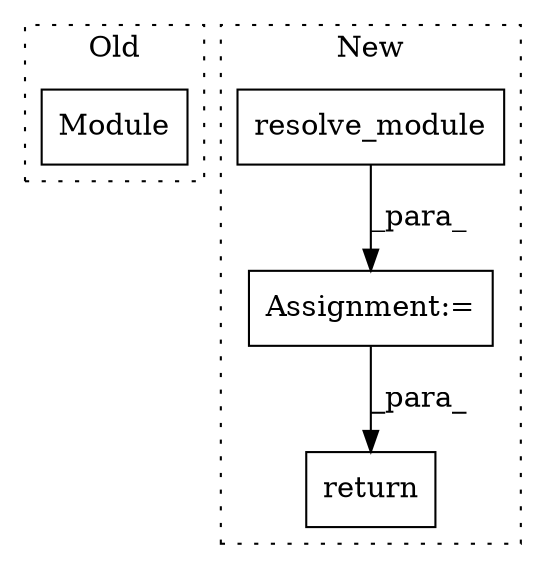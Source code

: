 digraph G {
subgraph cluster0 {
1 [label="Module" a="32" s="2370,2381" l="7,1" shape="box"];
label = "Old";
style="dotted";
}
subgraph cluster1 {
2 [label="return" a="41" s="4118" l="7" shape="box"];
3 [label="resolve_module" a="32" s="4045,4064" l="15,1" shape="box"];
4 [label="Assignment:=" a="7" s="3971,4065" l="53,2" shape="box"];
label = "New";
style="dotted";
}
3 -> 4 [label="_para_"];
4 -> 2 [label="_para_"];
}